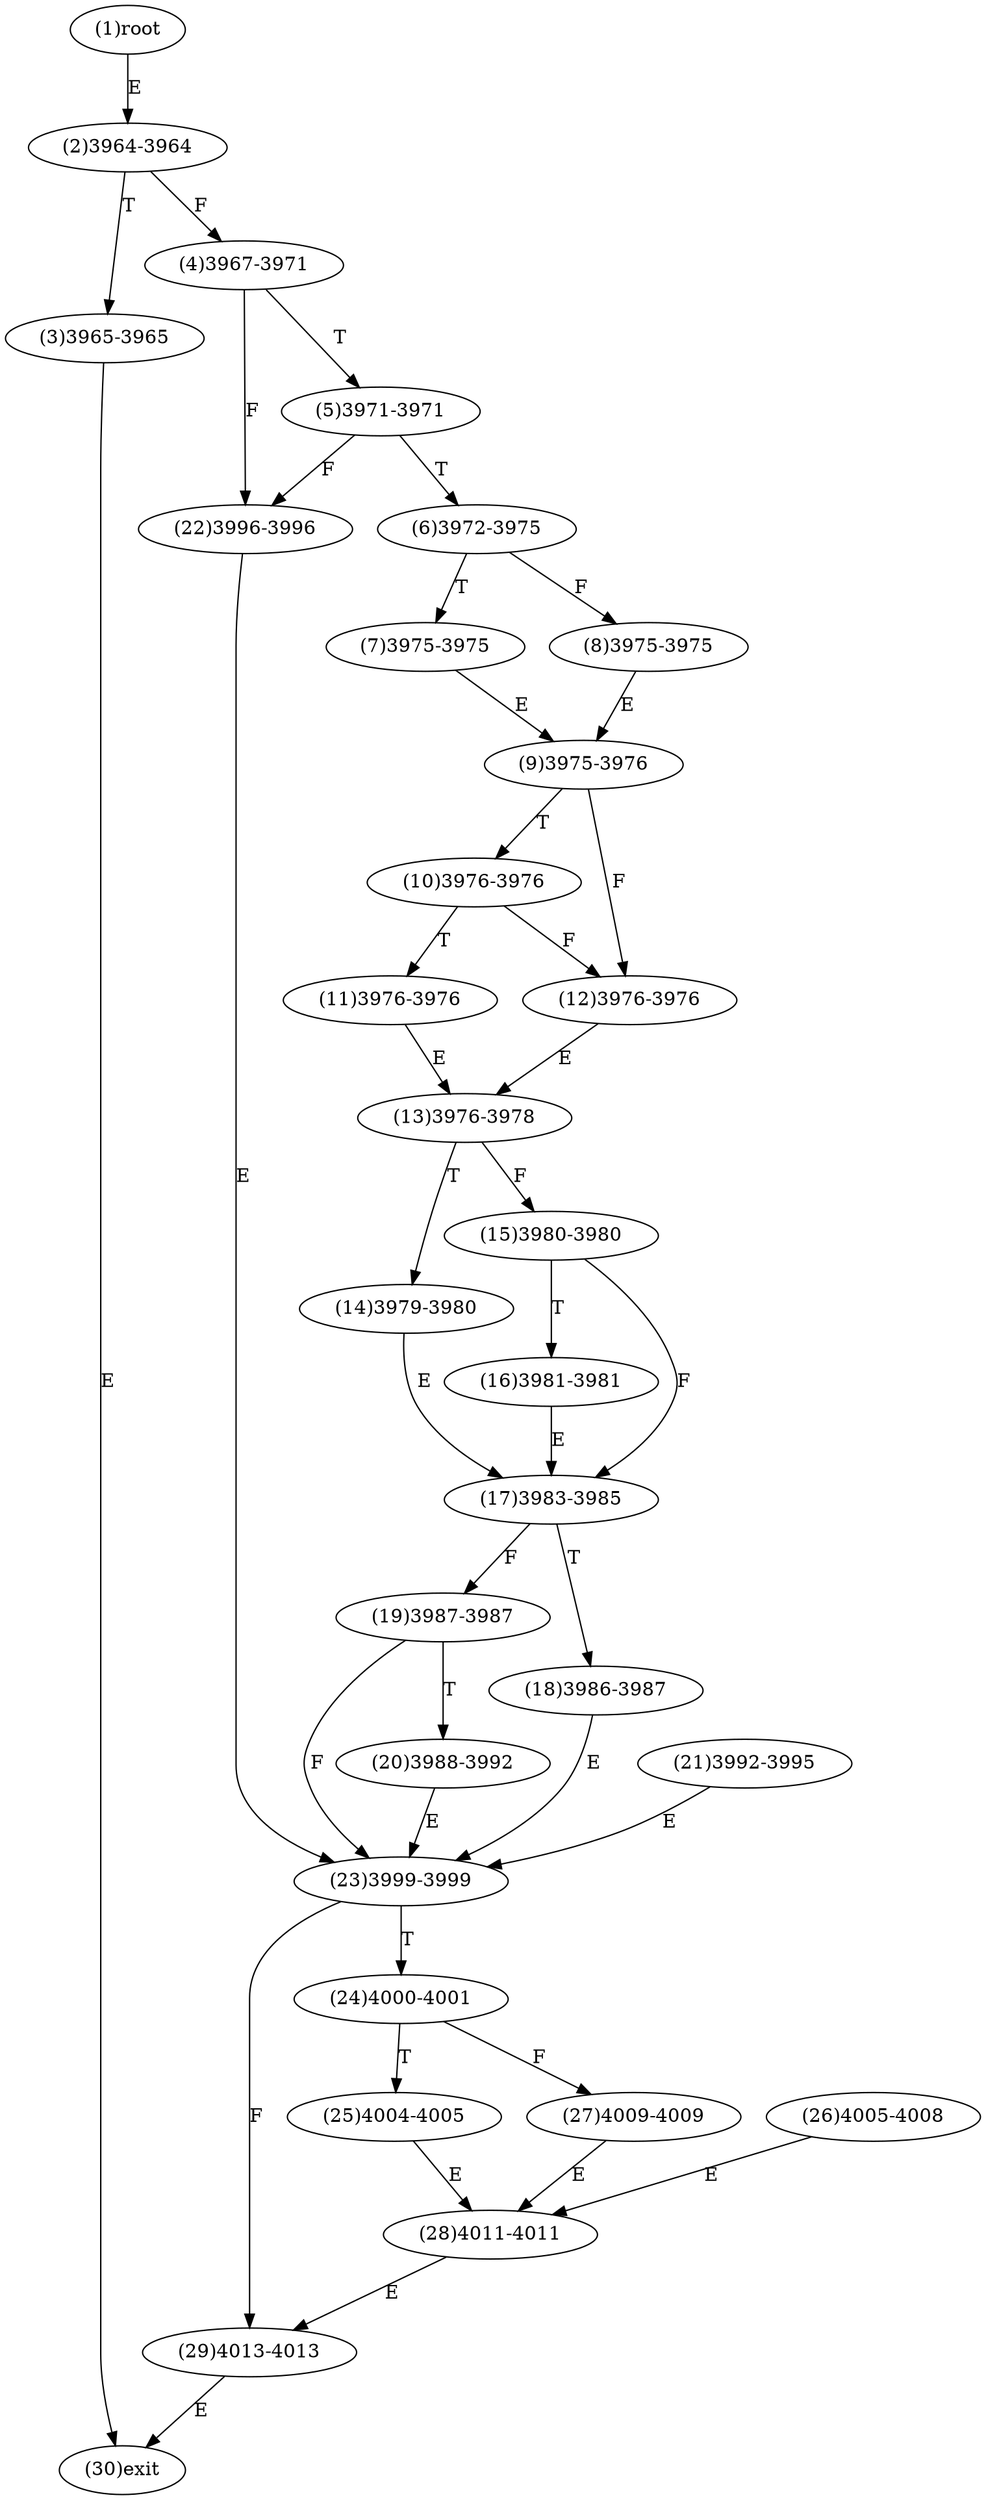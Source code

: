digraph "" { 
1[ label="(1)root"];
2[ label="(2)3964-3964"];
3[ label="(3)3965-3965"];
4[ label="(4)3967-3971"];
5[ label="(5)3971-3971"];
6[ label="(6)3972-3975"];
7[ label="(7)3975-3975"];
8[ label="(8)3975-3975"];
9[ label="(9)3975-3976"];
10[ label="(10)3976-3976"];
11[ label="(11)3976-3976"];
12[ label="(12)3976-3976"];
13[ label="(13)3976-3978"];
14[ label="(14)3979-3980"];
15[ label="(15)3980-3980"];
17[ label="(17)3983-3985"];
16[ label="(16)3981-3981"];
19[ label="(19)3987-3987"];
18[ label="(18)3986-3987"];
21[ label="(21)3992-3995"];
20[ label="(20)3988-3992"];
23[ label="(23)3999-3999"];
22[ label="(22)3996-3996"];
25[ label="(25)4004-4005"];
24[ label="(24)4000-4001"];
27[ label="(27)4009-4009"];
26[ label="(26)4005-4008"];
29[ label="(29)4013-4013"];
28[ label="(28)4011-4011"];
30[ label="(30)exit"];
1->2[ label="E"];
2->4[ label="F"];
2->3[ label="T"];
3->30[ label="E"];
4->22[ label="F"];
4->5[ label="T"];
5->22[ label="F"];
5->6[ label="T"];
6->8[ label="F"];
6->7[ label="T"];
7->9[ label="E"];
8->9[ label="E"];
9->12[ label="F"];
9->10[ label="T"];
10->12[ label="F"];
10->11[ label="T"];
11->13[ label="E"];
12->13[ label="E"];
13->15[ label="F"];
13->14[ label="T"];
14->17[ label="E"];
15->17[ label="F"];
15->16[ label="T"];
16->17[ label="E"];
17->19[ label="F"];
17->18[ label="T"];
18->23[ label="E"];
19->23[ label="F"];
19->20[ label="T"];
20->23[ label="E"];
21->23[ label="E"];
22->23[ label="E"];
23->29[ label="F"];
23->24[ label="T"];
24->27[ label="F"];
24->25[ label="T"];
25->28[ label="E"];
26->28[ label="E"];
27->28[ label="E"];
28->29[ label="E"];
29->30[ label="E"];
}